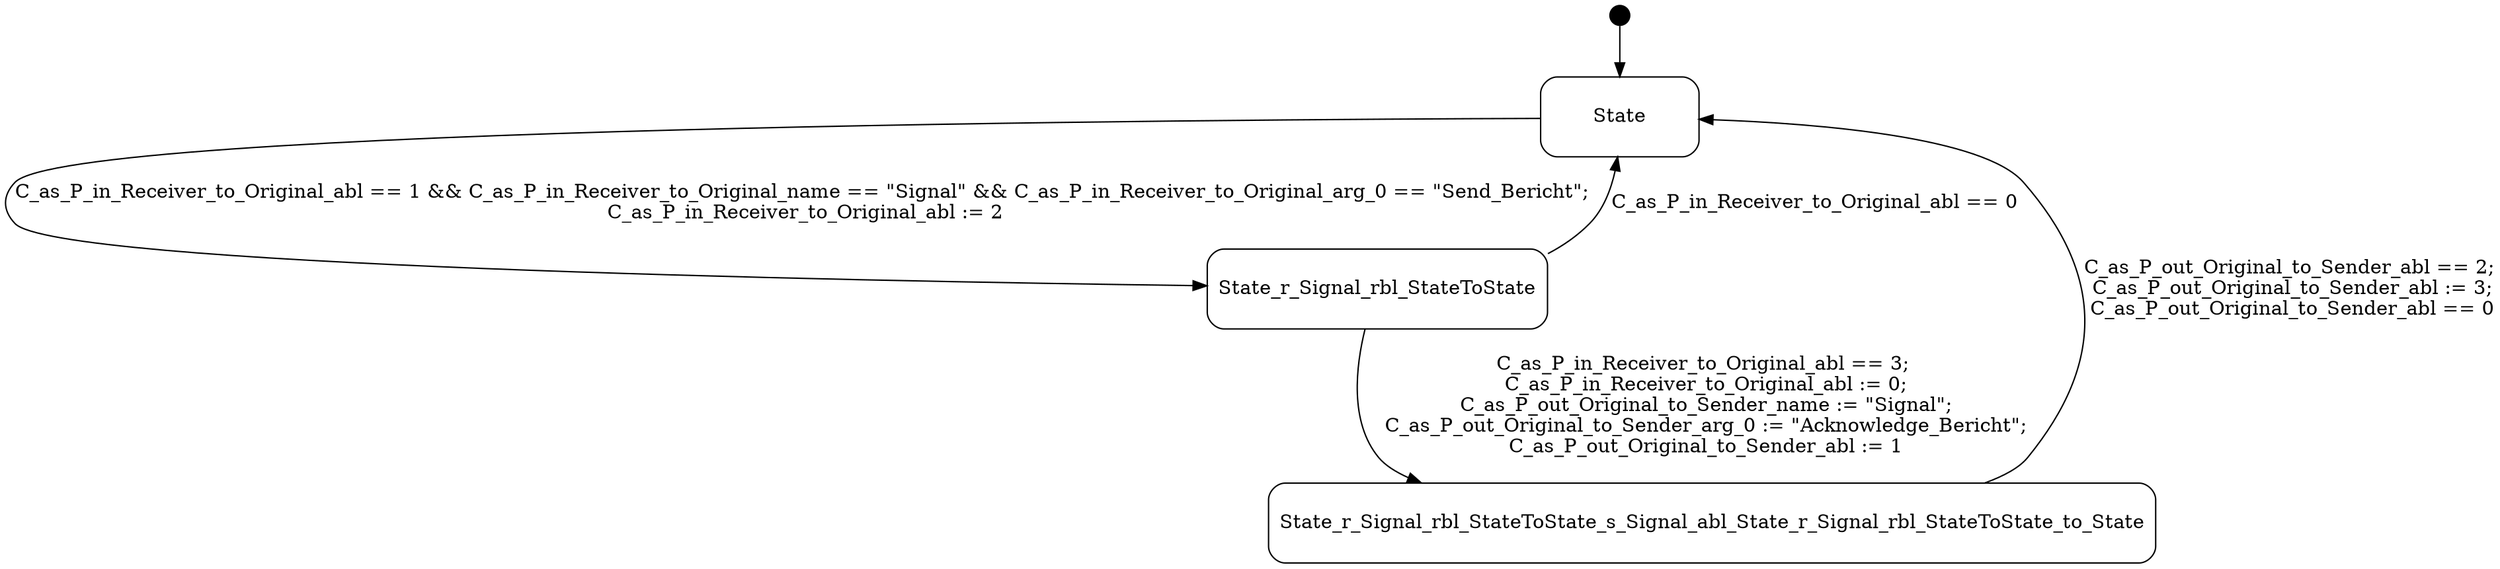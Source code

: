 digraph C_as_Consumer {
  compound = true;
  rank = LR;
node [shape = "point", height = "0.2"] State_extra node [shape = "Mrecord", height = "0.8", width = "1.6"] State State_extra -> State

node [shape = "Mrecord", height = "0.8", width = "1.6"] State_r_Signal_rbl_StateToState
node [shape = "Mrecord", height = "0.8", width = "1.6"] State_r_Signal_rbl_StateToState_s_Signal_abl_State_r_Signal_rbl_StateToState_to_State



State -> State_r_Signal_rbl_StateToState [label = "C_as_P_in_Receiver_to_Original_abl == 1 && C_as_P_in_Receiver_to_Original_name == \"Signal\" && C_as_P_in_Receiver_to_Original_arg_0 == \"Send_Bericht\";\n C_as_P_in_Receiver_to_Original_abl := 2"];

State_r_Signal_rbl_StateToState -> State_r_Signal_rbl_StateToState_s_Signal_abl_State_r_Signal_rbl_StateToState_to_State [label = "C_as_P_in_Receiver_to_Original_abl == 3;\n C_as_P_in_Receiver_to_Original_abl := 0;\n C_as_P_out_Original_to_Sender_name := \"Signal\";\n C_as_P_out_Original_to_Sender_arg_0 := \"Acknowledge_Bericht\";\n C_as_P_out_Original_to_Sender_abl := 1"];

State_r_Signal_rbl_StateToState -> State [label = "C_as_P_in_Receiver_to_Original_abl == 0"];

State_r_Signal_rbl_StateToState_s_Signal_abl_State_r_Signal_rbl_StateToState_to_State -> State [label = "C_as_P_out_Original_to_Sender_abl == 2;\n C_as_P_out_Original_to_Sender_abl := 3;\n C_as_P_out_Original_to_Sender_abl == 0"];

}
